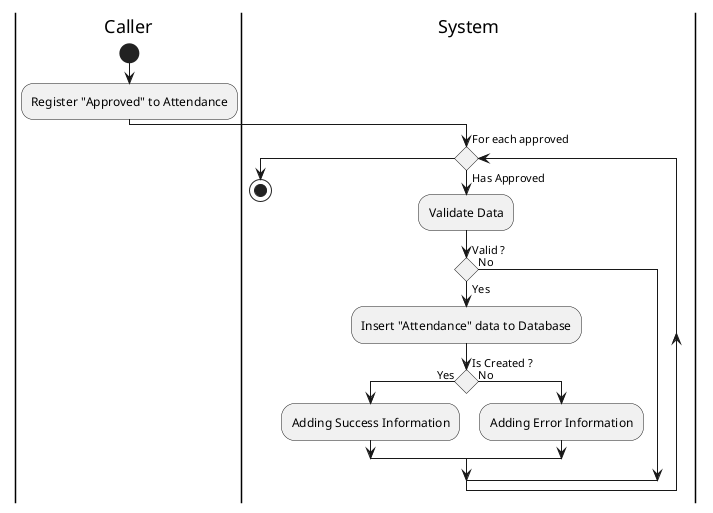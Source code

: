 @startuml CreateAttendance

skinparam ConditionEndStyle hline
skinparam conditionStyle diamond
skinparam Monochrome true
skinparam Shadowing false

|Caller|
start
:Register "Approved" to Attendance;

|System|
while (For each approved) is (Has Approved)
    :Validate Data;

    if (Valid ?) then (Yes)
        :Insert "Attendance" data to Database;
        
        if (Is Created ?) then (Yes)
            :Adding Success Information;
        else (No)
            :Adding Error Information;
        endif
    else (No)
    endif
endwhile
stop

@enduml